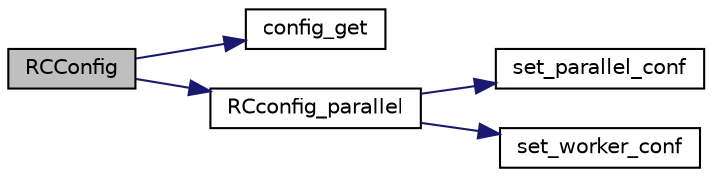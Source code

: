 digraph "RCConfig"
{
 // LATEX_PDF_SIZE
  edge [fontname="Helvetica",fontsize="10",labelfontname="Helvetica",labelfontsize="10"];
  node [fontname="Helvetica",fontsize="10",shape=record];
  rankdir="LR";
  Node1 [label="RCConfig",height=0.2,width=0.4,color="black", fillcolor="grey75", style="filled", fontcolor="black",tooltip=" "];
  Node1 -> Node2 [color="midnightblue",fontsize="10",style="solid",fontname="Helvetica"];
  Node2 [label="config_get",height=0.2,width=0.4,color="black", fillcolor="white", style="filled",URL="$cu__test_8c.html#a3d38a8623290b9d0a89306036e1c53b4",tooltip=" "];
  Node1 -> Node3 [color="midnightblue",fontsize="10",style="solid",fontname="Helvetica"];
  Node3 [label="RCconfig_parallel",height=0.2,width=0.4,color="black", fillcolor="white", style="filled",URL="$enb__config_8c.html#a53c2a70dcef2644cb4f1856648c1f6b4",tooltip=" "];
  Node3 -> Node4 [color="midnightblue",fontsize="10",style="solid",fontname="Helvetica"];
  Node4 [label="set_parallel_conf",height=0.2,width=0.4,color="black", fillcolor="white", style="filled",URL="$enb__config_8c.html#a435648549b60469e7662dbfd64924b0c",tooltip=" "];
  Node3 -> Node5 [color="midnightblue",fontsize="10",style="solid",fontname="Helvetica"];
  Node5 [label="set_worker_conf",height=0.2,width=0.4,color="black", fillcolor="white", style="filled",URL="$enb__config_8c.html#a9841cd0a12f20dbf07047e489ab3b6f8",tooltip=" "];
}
